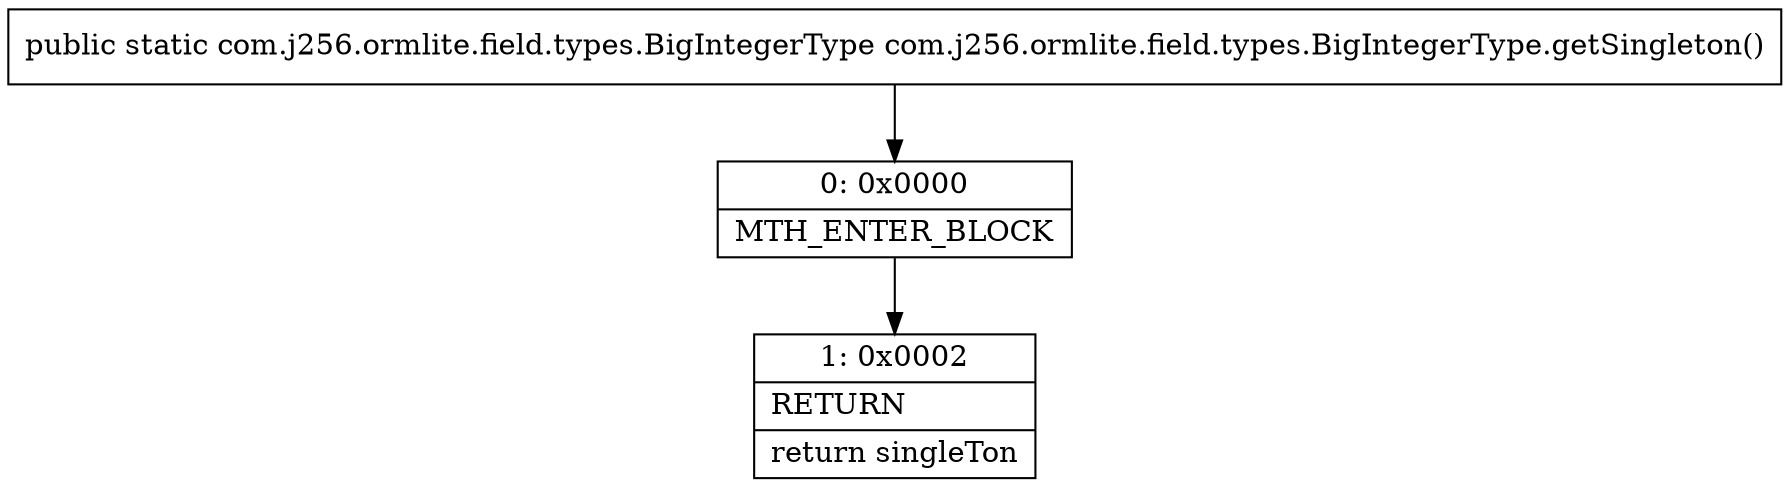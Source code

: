 digraph "CFG forcom.j256.ormlite.field.types.BigIntegerType.getSingleton()Lcom\/j256\/ormlite\/field\/types\/BigIntegerType;" {
Node_0 [shape=record,label="{0\:\ 0x0000|MTH_ENTER_BLOCK\l}"];
Node_1 [shape=record,label="{1\:\ 0x0002|RETURN\l|return singleTon\l}"];
MethodNode[shape=record,label="{public static com.j256.ormlite.field.types.BigIntegerType com.j256.ormlite.field.types.BigIntegerType.getSingleton() }"];
MethodNode -> Node_0;
Node_0 -> Node_1;
}

